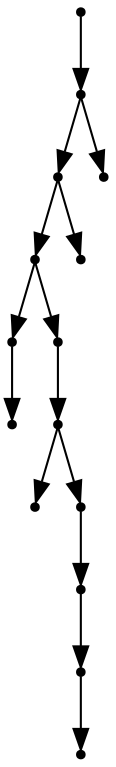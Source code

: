 digraph {
  14 [shape=point];
  13 [shape=point];
  11 [shape=point];
  9 [shape=point];
  1 [shape=point];
  0 [shape=point];
  8 [shape=point];
  7 [shape=point];
  2 [shape=point];
  6 [shape=point];
  5 [shape=point];
  4 [shape=point];
  3 [shape=point];
  10 [shape=point];
  12 [shape=point];
14 -> 13;
13 -> 11;
11 -> 9;
9 -> 1;
1 -> 0;
9 -> 8;
8 -> 7;
7 -> 2;
7 -> 6;
6 -> 5;
5 -> 4;
4 -> 3;
11 -> 10;
13 -> 12;
}
